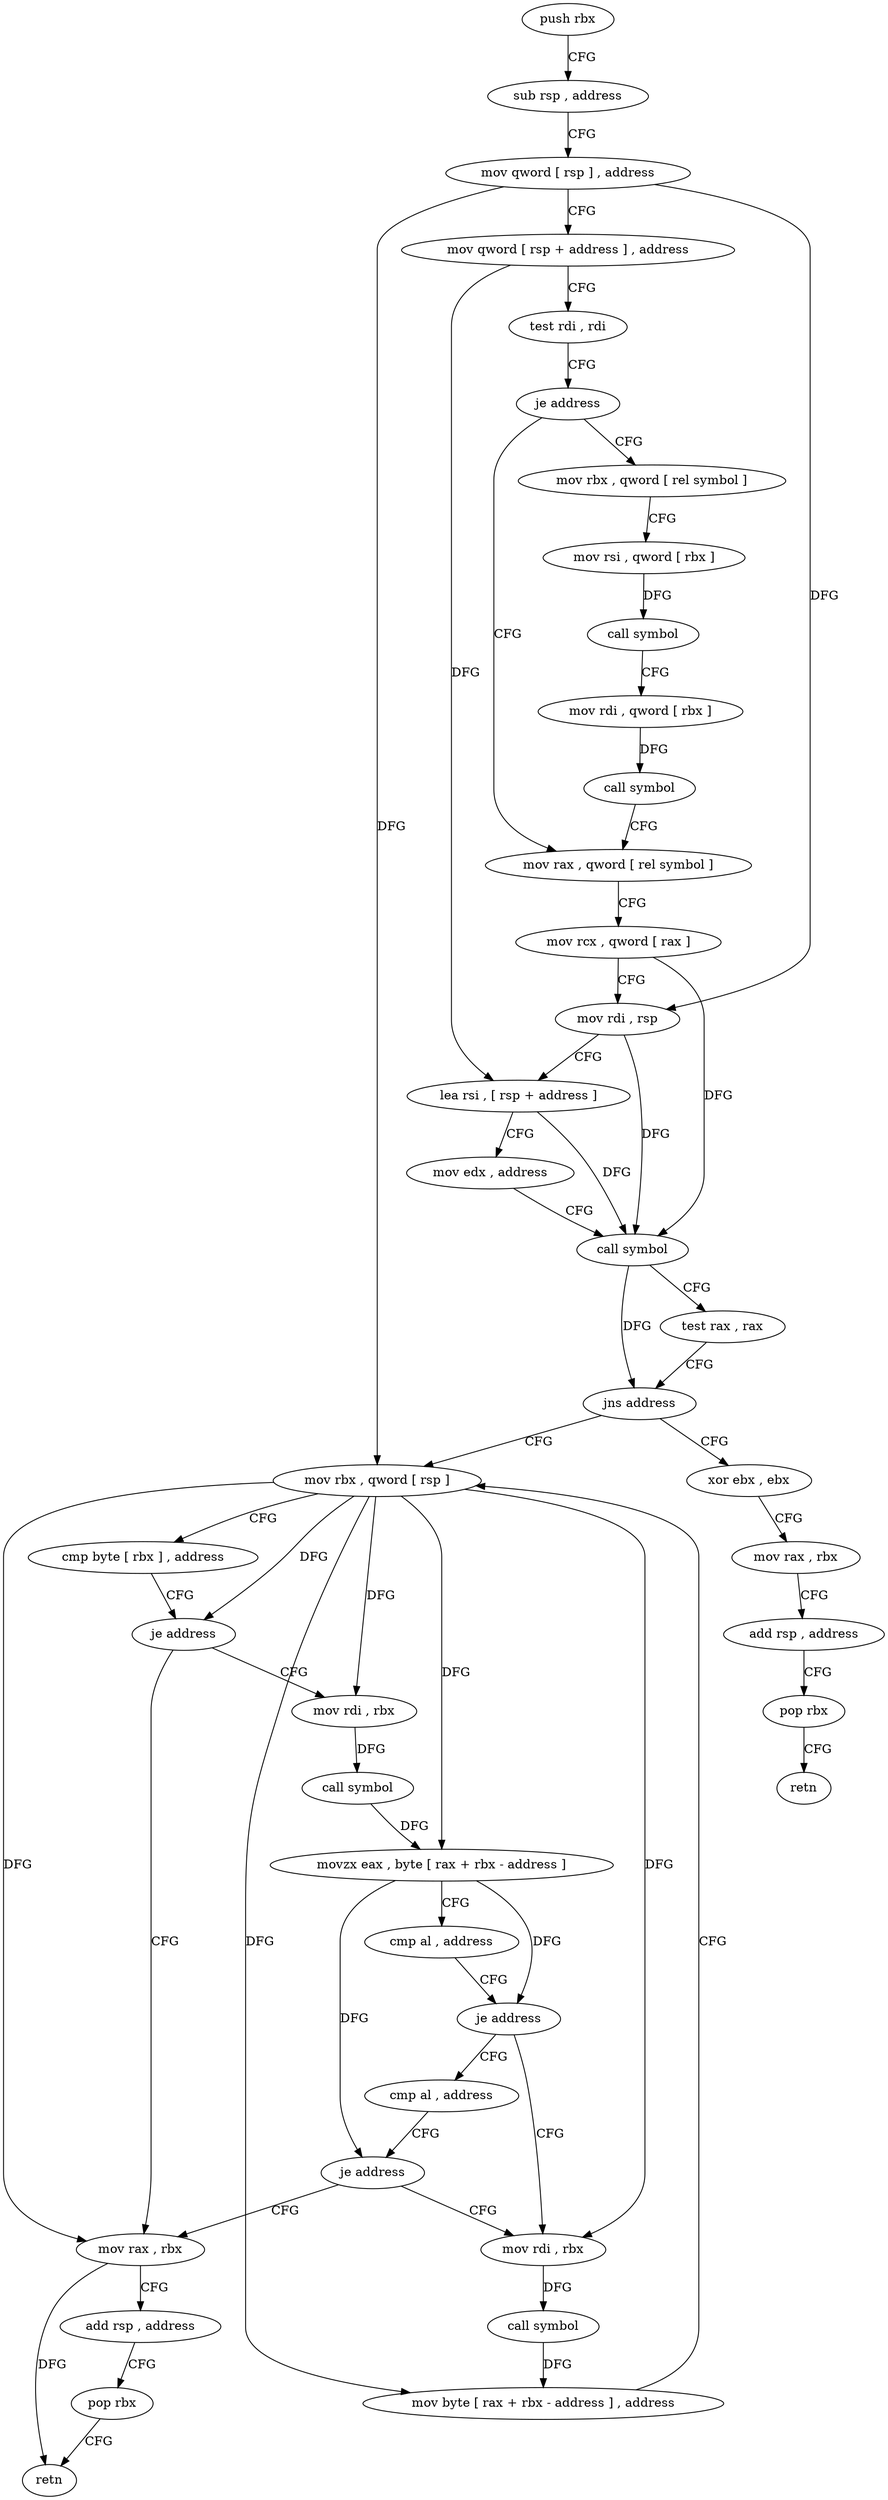 digraph "func" {
"4232032" [label = "push rbx" ]
"4232033" [label = "sub rsp , address" ]
"4232037" [label = "mov qword [ rsp ] , address" ]
"4232045" [label = "mov qword [ rsp + address ] , address" ]
"4232054" [label = "test rdi , rdi" ]
"4232057" [label = "je address" ]
"4232082" [label = "mov rax , qword [ rel symbol ]" ]
"4232059" [label = "mov rbx , qword [ rel symbol ]" ]
"4232089" [label = "mov rcx , qword [ rax ]" ]
"4232092" [label = "mov rdi , rsp" ]
"4232095" [label = "lea rsi , [ rsp + address ]" ]
"4232100" [label = "mov edx , address" ]
"4232105" [label = "call symbol" ]
"4232110" [label = "test rax , rax" ]
"4232113" [label = "jns address" ]
"4232141" [label = "mov rbx , qword [ rsp ]" ]
"4232115" [label = "xor ebx , ebx" ]
"4232066" [label = "mov rsi , qword [ rbx ]" ]
"4232069" [label = "call symbol" ]
"4232074" [label = "mov rdi , qword [ rbx ]" ]
"4232077" [label = "call symbol" ]
"4232145" [label = "cmp byte [ rbx ] , address" ]
"4232148" [label = "je address" ]
"4232171" [label = "mov rax , rbx" ]
"4232150" [label = "mov rdi , rbx" ]
"4232117" [label = "mov rax , rbx" ]
"4232120" [label = "add rsp , address" ]
"4232124" [label = "pop rbx" ]
"4232125" [label = "retn" ]
"4232174" [label = "add rsp , address" ]
"4232178" [label = "pop rbx" ]
"4232179" [label = "retn" ]
"4232153" [label = "call symbol" ]
"4232158" [label = "movzx eax , byte [ rax + rbx - address ]" ]
"4232163" [label = "cmp al , address" ]
"4232165" [label = "je address" ]
"4232128" [label = "mov rdi , rbx" ]
"4232167" [label = "cmp al , address" ]
"4232131" [label = "call symbol" ]
"4232136" [label = "mov byte [ rax + rbx - address ] , address" ]
"4232169" [label = "je address" ]
"4232032" -> "4232033" [ label = "CFG" ]
"4232033" -> "4232037" [ label = "CFG" ]
"4232037" -> "4232045" [ label = "CFG" ]
"4232037" -> "4232141" [ label = "DFG" ]
"4232037" -> "4232092" [ label = "DFG" ]
"4232045" -> "4232054" [ label = "CFG" ]
"4232045" -> "4232095" [ label = "DFG" ]
"4232054" -> "4232057" [ label = "CFG" ]
"4232057" -> "4232082" [ label = "CFG" ]
"4232057" -> "4232059" [ label = "CFG" ]
"4232082" -> "4232089" [ label = "CFG" ]
"4232059" -> "4232066" [ label = "CFG" ]
"4232089" -> "4232092" [ label = "CFG" ]
"4232089" -> "4232105" [ label = "DFG" ]
"4232092" -> "4232095" [ label = "CFG" ]
"4232092" -> "4232105" [ label = "DFG" ]
"4232095" -> "4232100" [ label = "CFG" ]
"4232095" -> "4232105" [ label = "DFG" ]
"4232100" -> "4232105" [ label = "CFG" ]
"4232105" -> "4232110" [ label = "CFG" ]
"4232105" -> "4232113" [ label = "DFG" ]
"4232110" -> "4232113" [ label = "CFG" ]
"4232113" -> "4232141" [ label = "CFG" ]
"4232113" -> "4232115" [ label = "CFG" ]
"4232141" -> "4232145" [ label = "CFG" ]
"4232141" -> "4232148" [ label = "DFG" ]
"4232141" -> "4232171" [ label = "DFG" ]
"4232141" -> "4232150" [ label = "DFG" ]
"4232141" -> "4232158" [ label = "DFG" ]
"4232141" -> "4232128" [ label = "DFG" ]
"4232141" -> "4232136" [ label = "DFG" ]
"4232115" -> "4232117" [ label = "CFG" ]
"4232066" -> "4232069" [ label = "DFG" ]
"4232069" -> "4232074" [ label = "CFG" ]
"4232074" -> "4232077" [ label = "DFG" ]
"4232077" -> "4232082" [ label = "CFG" ]
"4232145" -> "4232148" [ label = "CFG" ]
"4232148" -> "4232171" [ label = "CFG" ]
"4232148" -> "4232150" [ label = "CFG" ]
"4232171" -> "4232174" [ label = "CFG" ]
"4232171" -> "4232179" [ label = "DFG" ]
"4232150" -> "4232153" [ label = "DFG" ]
"4232117" -> "4232120" [ label = "CFG" ]
"4232120" -> "4232124" [ label = "CFG" ]
"4232124" -> "4232125" [ label = "CFG" ]
"4232174" -> "4232178" [ label = "CFG" ]
"4232178" -> "4232179" [ label = "CFG" ]
"4232153" -> "4232158" [ label = "DFG" ]
"4232158" -> "4232163" [ label = "CFG" ]
"4232158" -> "4232165" [ label = "DFG" ]
"4232158" -> "4232169" [ label = "DFG" ]
"4232163" -> "4232165" [ label = "CFG" ]
"4232165" -> "4232128" [ label = "CFG" ]
"4232165" -> "4232167" [ label = "CFG" ]
"4232128" -> "4232131" [ label = "DFG" ]
"4232167" -> "4232169" [ label = "CFG" ]
"4232131" -> "4232136" [ label = "DFG" ]
"4232136" -> "4232141" [ label = "CFG" ]
"4232169" -> "4232128" [ label = "CFG" ]
"4232169" -> "4232171" [ label = "CFG" ]
}
